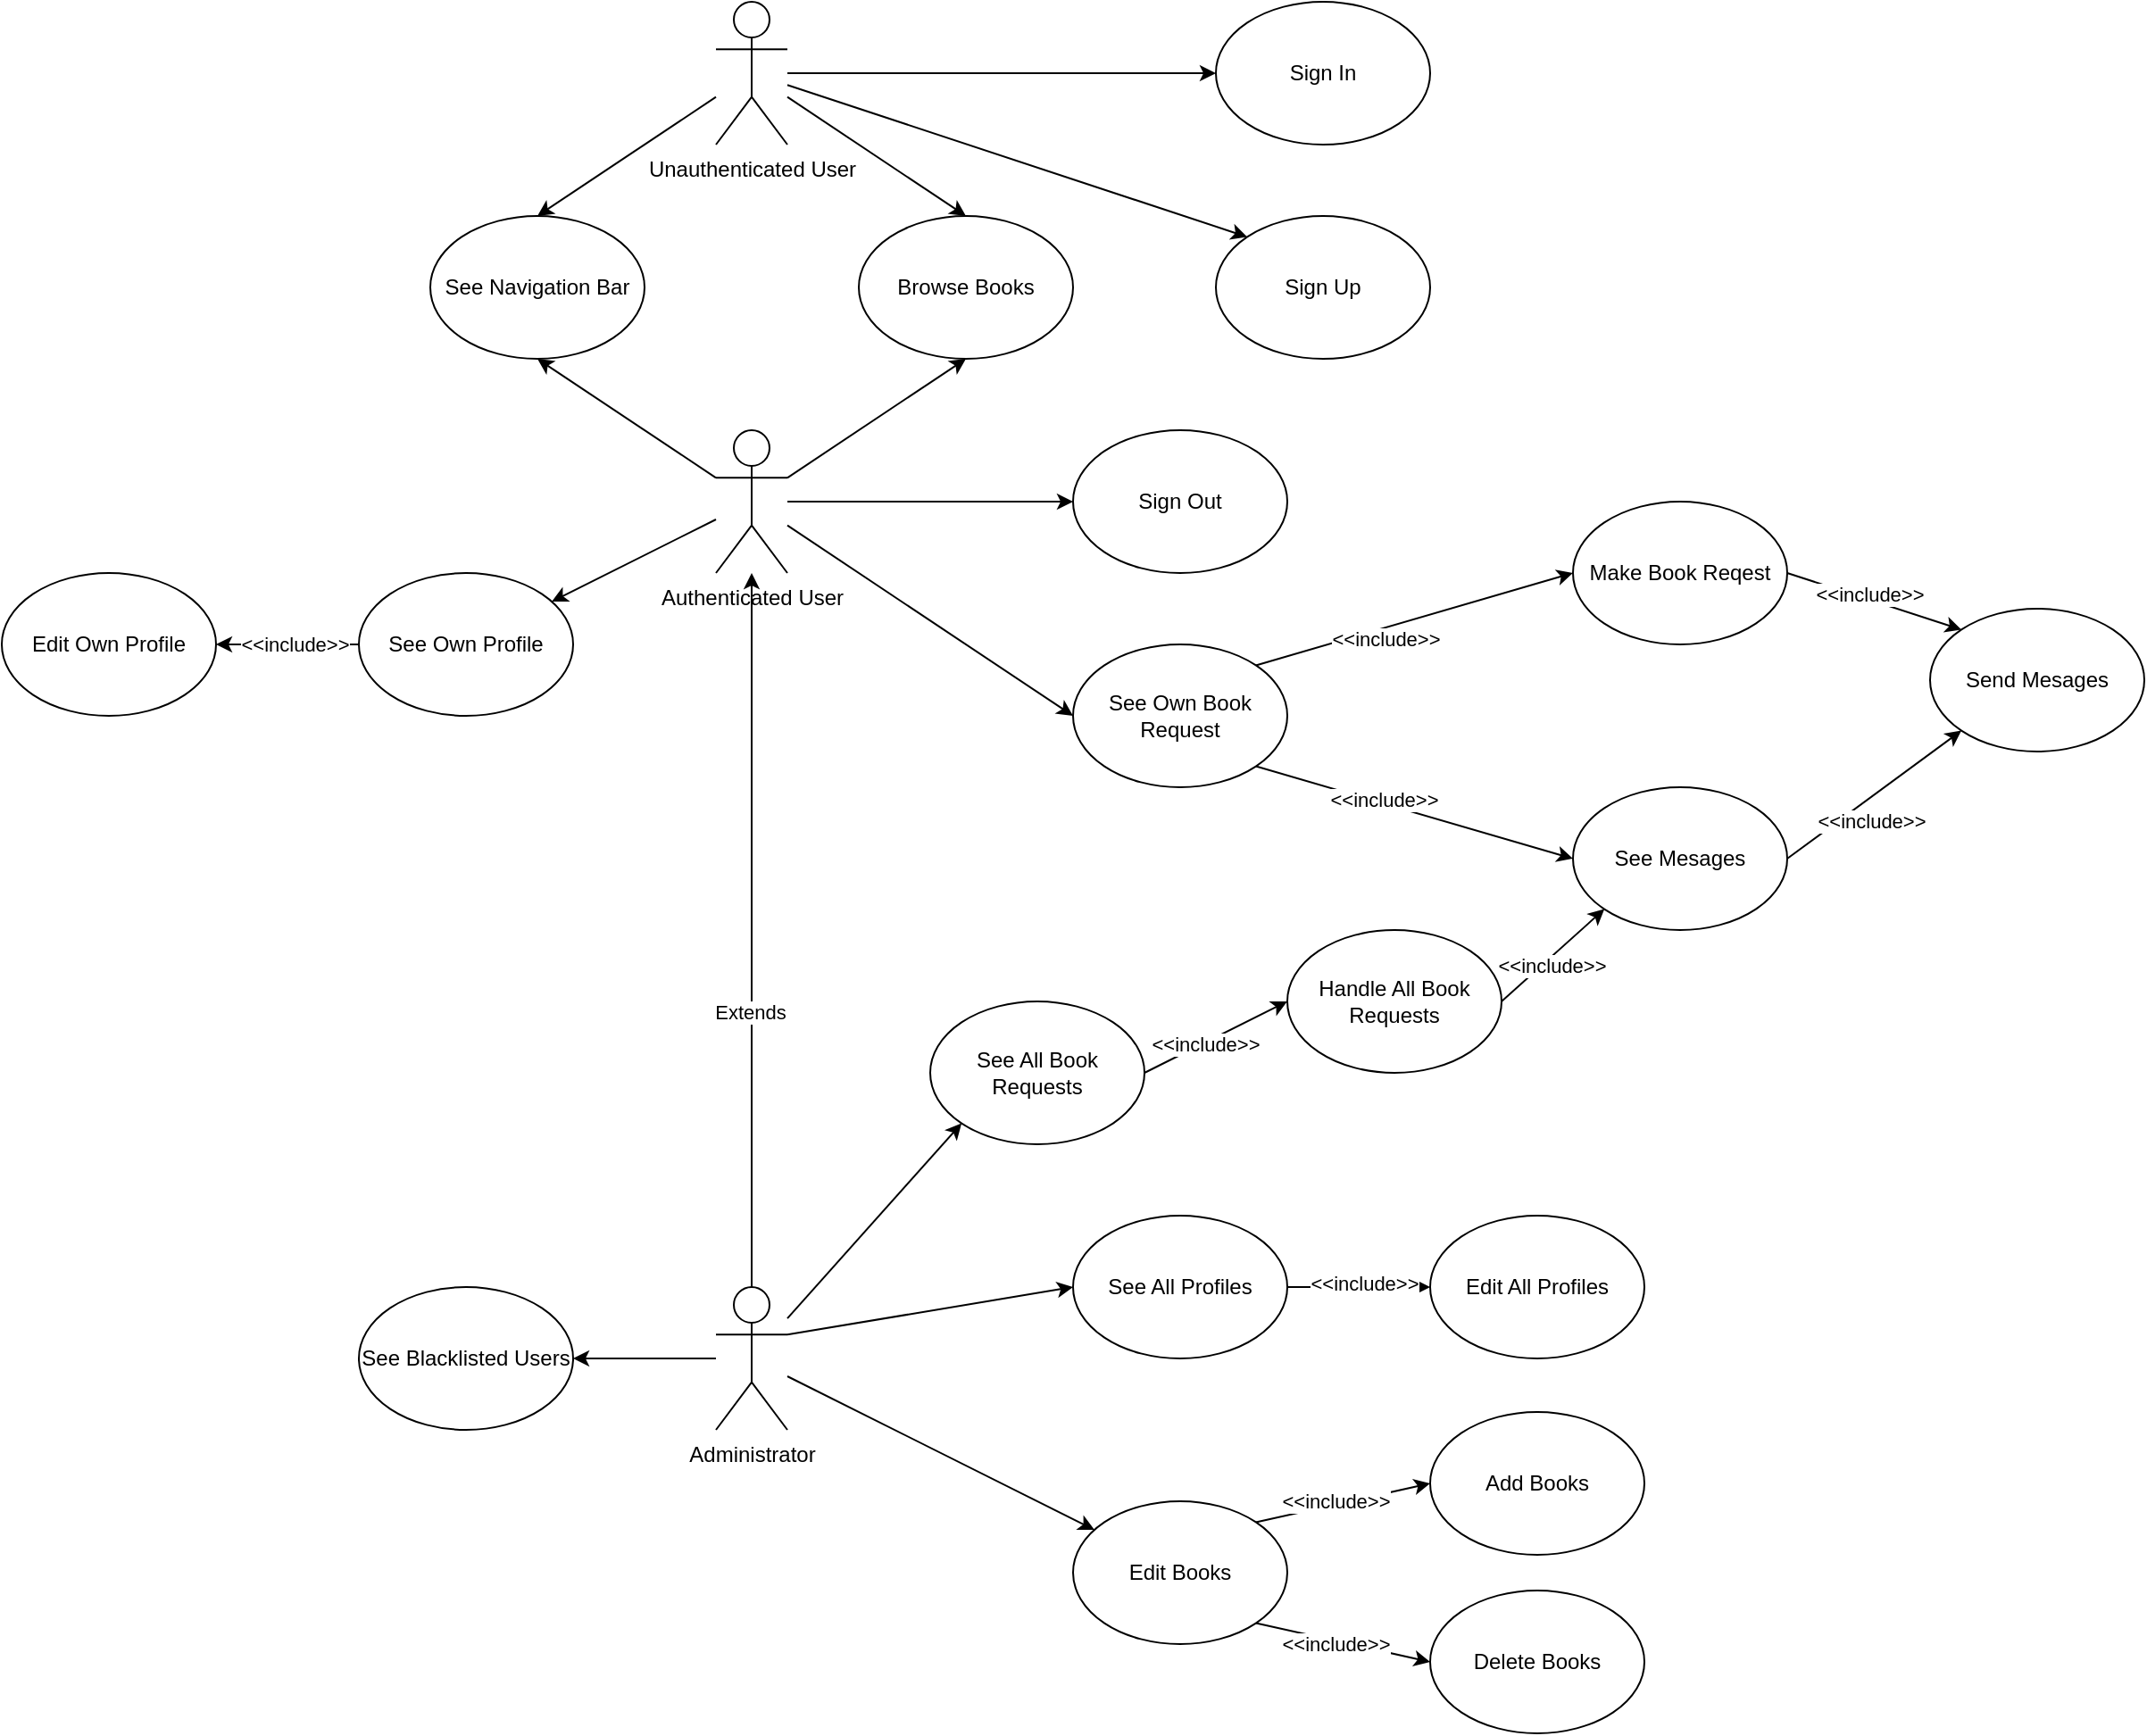 <mxfile version="14.5.1" type="device"><diagram id="xM2QIymzW_AOHvUP2f8j" name="Page-1"><mxGraphModel dx="1422" dy="832" grid="1" gridSize="10" guides="1" tooltips="1" connect="1" arrows="1" fold="1" page="1" pageScale="1" pageWidth="827" pageHeight="1169" math="0" shadow="0"><root><mxCell id="0"/><mxCell id="1" parent="0"/><mxCell id="ReG1ifNdui0wBBTLquDi-9" value="" style="rounded=0;orthogonalLoop=1;jettySize=auto;html=1;" parent="1" source="ReG1ifNdui0wBBTLquDi-4" target="ReG1ifNdui0wBBTLquDi-8" edge="1"><mxGeometry relative="1" as="geometry"/></mxCell><mxCell id="7u2IhiIv19Z7Fvut-mgv-1" style="rounded=0;orthogonalLoop=1;jettySize=auto;html=1;entryX=0.5;entryY=0;entryDx=0;entryDy=0;" parent="1" source="ReG1ifNdui0wBBTLquDi-4" target="ReG1ifNdui0wBBTLquDi-15" edge="1"><mxGeometry relative="1" as="geometry"/></mxCell><mxCell id="7u2IhiIv19Z7Fvut-mgv-2" style="edgeStyle=none;rounded=0;orthogonalLoop=1;jettySize=auto;html=1;entryX=0.5;entryY=0;entryDx=0;entryDy=0;" parent="1" source="ReG1ifNdui0wBBTLquDi-4" target="ReG1ifNdui0wBBTLquDi-45" edge="1"><mxGeometry relative="1" as="geometry"/></mxCell><mxCell id="ReG1ifNdui0wBBTLquDi-4" value="Unauthenticated User" style="shape=umlActor;verticalLabelPosition=bottom;verticalAlign=top;html=1;outlineConnect=0;" parent="1" vertex="1"><mxGeometry x="480" y="40" width="40" height="80" as="geometry"/></mxCell><mxCell id="ReG1ifNdui0wBBTLquDi-8" value="Sign In" style="ellipse;whiteSpace=wrap;html=1;verticalAlign=middle;" parent="1" vertex="1"><mxGeometry x="760" y="40" width="120" height="80" as="geometry"/></mxCell><mxCell id="ReG1ifNdui0wBBTLquDi-12" value="" style="edgeStyle=orthogonalEdgeStyle;rounded=0;orthogonalLoop=1;jettySize=auto;html=1;entryX=0;entryY=0.5;entryDx=0;entryDy=0;" parent="1" source="ReG1ifNdui0wBBTLquDi-10" target="ReG1ifNdui0wBBTLquDi-11" edge="1"><mxGeometry relative="1" as="geometry"/></mxCell><mxCell id="ReG1ifNdui0wBBTLquDi-10" value="Authenticated User" style="shape=umlActor;verticalLabelPosition=bottom;verticalAlign=top;html=1;outlineConnect=0;" parent="1" vertex="1"><mxGeometry x="480" y="280" width="40" height="80" as="geometry"/></mxCell><mxCell id="ReG1ifNdui0wBBTLquDi-11" value="Sign Out" style="ellipse;whiteSpace=wrap;html=1;verticalAlign=middle;" parent="1" vertex="1"><mxGeometry x="680" y="280" width="120" height="80" as="geometry"/></mxCell><mxCell id="ReG1ifNdui0wBBTLquDi-13" value="Make Book Reqest" style="ellipse;whiteSpace=wrap;html=1;verticalAlign=middle;" parent="1" vertex="1"><mxGeometry x="960" y="320" width="120" height="80" as="geometry"/></mxCell><mxCell id="ReG1ifNdui0wBBTLquDi-15" value="Browse Books" style="ellipse;whiteSpace=wrap;html=1;verticalAlign=middle;" parent="1" vertex="1"><mxGeometry x="560" y="160" width="120" height="80" as="geometry"/></mxCell><mxCell id="ReG1ifNdui0wBBTLquDi-16" value="" style="endArrow=classic;html=1;entryX=0.5;entryY=1;entryDx=0;entryDy=0;" parent="1" source="ReG1ifNdui0wBBTLquDi-10" target="ReG1ifNdui0wBBTLquDi-15" edge="1"><mxGeometry width="50" height="50" relative="1" as="geometry"><mxPoint x="530" y="346.006" as="sourcePoint"/><mxPoint x="667.574" y="421.716" as="targetPoint"/></mxGeometry></mxCell><mxCell id="ReG1ifNdui0wBBTLquDi-22" value="" style="rounded=0;orthogonalLoop=1;jettySize=auto;html=1;" parent="1" source="ReG1ifNdui0wBBTLquDi-17" target="ReG1ifNdui0wBBTLquDi-21" edge="1"><mxGeometry relative="1" as="geometry"/></mxCell><mxCell id="ReG1ifNdui0wBBTLquDi-37" style="edgeStyle=orthogonalEdgeStyle;rounded=0;orthogonalLoop=1;jettySize=auto;html=1;" parent="1" source="ReG1ifNdui0wBBTLquDi-17" target="ReG1ifNdui0wBBTLquDi-10" edge="1"><mxGeometry relative="1" as="geometry"/></mxCell><mxCell id="ReG1ifNdui0wBBTLquDi-38" value="Extends" style="edgeLabel;html=1;align=center;verticalAlign=middle;resizable=0;points=[];" parent="ReG1ifNdui0wBBTLquDi-37" vertex="1" connectable="0"><mxGeometry x="-0.229" y="1" relative="1" as="geometry"><mxPoint as="offset"/></mxGeometry></mxCell><mxCell id="7u2IhiIv19Z7Fvut-mgv-7" style="edgeStyle=none;rounded=0;orthogonalLoop=1;jettySize=auto;html=1;exitX=1;exitY=0.333;exitDx=0;exitDy=0;exitPerimeter=0;entryX=0;entryY=0.5;entryDx=0;entryDy=0;" parent="1" source="ReG1ifNdui0wBBTLquDi-17" target="7u2IhiIv19Z7Fvut-mgv-6" edge="1"><mxGeometry relative="1" as="geometry"/></mxCell><mxCell id="ReG1ifNdui0wBBTLquDi-17" value="&lt;div&gt;Administrator&lt;/div&gt;&lt;div&gt;&lt;br&gt;&lt;/div&gt;" style="shape=umlActor;verticalLabelPosition=bottom;verticalAlign=top;html=1;outlineConnect=0;" parent="1" vertex="1"><mxGeometry x="480" y="760" width="40" height="80" as="geometry"/></mxCell><mxCell id="ReG1ifNdui0wBBTLquDi-21" value="Edit Books" style="ellipse;whiteSpace=wrap;html=1;verticalAlign=middle;" parent="1" vertex="1"><mxGeometry x="680" y="880" width="120" height="80" as="geometry"/></mxCell><mxCell id="ReG1ifNdui0wBBTLquDi-23" value="Add Books" style="ellipse;whiteSpace=wrap;html=1;verticalAlign=middle;" parent="1" vertex="1"><mxGeometry x="880" y="830" width="120" height="80" as="geometry"/></mxCell><mxCell id="ReG1ifNdui0wBBTLquDi-26" value="Delete Books" style="ellipse;whiteSpace=wrap;html=1;verticalAlign=middle;" parent="1" vertex="1"><mxGeometry x="880" y="930" width="120" height="80" as="geometry"/></mxCell><mxCell id="ReG1ifNdui0wBBTLquDi-30" value="" style="endArrow=classic;html=1;exitX=1;exitY=1;exitDx=0;exitDy=0;entryX=0;entryY=0.5;entryDx=0;entryDy=0;" parent="1" source="ReG1ifNdui0wBBTLquDi-21" target="ReG1ifNdui0wBBTLquDi-26" edge="1"><mxGeometry width="50" height="50" relative="1" as="geometry"><mxPoint x="612.57" y="541.382" as="sourcePoint"/><mxPoint x="940.57" y="956.51" as="targetPoint"/></mxGeometry></mxCell><mxCell id="ReG1ifNdui0wBBTLquDi-31" value="&amp;lt;&amp;lt;include&amp;gt;&amp;gt;" style="edgeLabel;html=1;align=center;verticalAlign=middle;resizable=0;points=[];" parent="ReG1ifNdui0wBBTLquDi-30" vertex="1" connectable="0"><mxGeometry x="-0.359" y="-1" relative="1" as="geometry"><mxPoint x="13.56" y="3.79" as="offset"/></mxGeometry></mxCell><mxCell id="ReG1ifNdui0wBBTLquDi-32" value="" style="endArrow=classic;html=1;entryX=0;entryY=0.5;entryDx=0;entryDy=0;exitX=1;exitY=0;exitDx=0;exitDy=0;" parent="1" source="ReG1ifNdui0wBBTLquDi-21" target="ReG1ifNdui0wBBTLquDi-23" edge="1"><mxGeometry width="50" height="50" relative="1" as="geometry"><mxPoint x="834.996" y="902.794" as="sourcePoint"/><mxPoint x="922.57" y="864.51" as="targetPoint"/></mxGeometry></mxCell><mxCell id="ReG1ifNdui0wBBTLquDi-33" value="&amp;lt;&amp;lt;include&amp;gt;&amp;gt;" style="edgeLabel;html=1;align=center;verticalAlign=middle;resizable=0;points=[];" parent="ReG1ifNdui0wBBTLquDi-32" vertex="1" connectable="0"><mxGeometry x="-0.359" y="-1" relative="1" as="geometry"><mxPoint x="13.12" y="-5.74" as="offset"/></mxGeometry></mxCell><mxCell id="ReG1ifNdui0wBBTLquDi-34" value="See Own Profile" style="ellipse;whiteSpace=wrap;html=1;verticalAlign=middle;" parent="1" vertex="1"><mxGeometry x="280" y="360" width="120" height="80" as="geometry"/></mxCell><mxCell id="ReG1ifNdui0wBBTLquDi-35" value="" style="endArrow=classic;html=1;" parent="1" source="ReG1ifNdui0wBBTLquDi-10" target="ReG1ifNdui0wBBTLquDi-34" edge="1"><mxGeometry width="50" height="50" relative="1" as="geometry"><mxPoint x="520" y="340" as="sourcePoint"/><mxPoint x="667.574" y="421.716" as="targetPoint"/></mxGeometry></mxCell><mxCell id="ReG1ifNdui0wBBTLquDi-41" value="Sign Up" style="ellipse;whiteSpace=wrap;html=1;verticalAlign=middle;" parent="1" vertex="1"><mxGeometry x="760" y="160" width="120" height="80" as="geometry"/></mxCell><mxCell id="ReG1ifNdui0wBBTLquDi-42" value="" style="endArrow=classic;html=1;entryX=0;entryY=0;entryDx=0;entryDy=0;" parent="1" source="ReG1ifNdui0wBBTLquDi-4" target="ReG1ifNdui0wBBTLquDi-41" edge="1"><mxGeometry width="50" height="50" relative="1" as="geometry"><mxPoint x="730" y="510" as="sourcePoint"/><mxPoint x="867.574" y="581.716" as="targetPoint"/></mxGeometry></mxCell><mxCell id="ReG1ifNdui0wBBTLquDi-43" value="See All Book Requests" style="ellipse;whiteSpace=wrap;html=1;verticalAlign=middle;" parent="1" vertex="1"><mxGeometry x="600" y="600" width="120" height="80" as="geometry"/></mxCell><mxCell id="ReG1ifNdui0wBBTLquDi-44" value="" style="endArrow=classic;html=1;entryX=0;entryY=1;entryDx=0;entryDy=0;" parent="1" source="ReG1ifNdui0wBBTLquDi-17" target="ReG1ifNdui0wBBTLquDi-43" edge="1"><mxGeometry width="50" height="50" relative="1" as="geometry"><mxPoint x="530.57" y="834.51" as="sourcePoint"/><mxPoint x="607.578" y="687.003" as="targetPoint"/></mxGeometry></mxCell><mxCell id="ReG1ifNdui0wBBTLquDi-45" value="See Navigation Bar" style="ellipse;whiteSpace=wrap;html=1;verticalAlign=middle;" parent="1" vertex="1"><mxGeometry x="320" y="160" width="120" height="80" as="geometry"/></mxCell><mxCell id="ReG1ifNdui0wBBTLquDi-46" value="" style="endArrow=classic;html=1;entryX=0.5;entryY=1;entryDx=0;entryDy=0;" parent="1" source="ReG1ifNdui0wBBTLquDi-10" target="ReG1ifNdui0wBBTLquDi-45" edge="1"><mxGeometry width="50" height="50" relative="1" as="geometry"><mxPoint x="530" y="350" as="sourcePoint"/><mxPoint x="790" y="390" as="targetPoint"/></mxGeometry></mxCell><mxCell id="ReG1ifNdui0wBBTLquDi-49" value="See Own Book Request" style="ellipse;whiteSpace=wrap;html=1;verticalAlign=middle;" parent="1" vertex="1"><mxGeometry x="680" y="400" width="120" height="80" as="geometry"/></mxCell><mxCell id="ReG1ifNdui0wBBTLquDi-50" value="" style="endArrow=classic;html=1;entryX=0;entryY=0.5;entryDx=0;entryDy=0;" parent="1" source="ReG1ifNdui0wBBTLquDi-10" target="ReG1ifNdui0wBBTLquDi-49" edge="1"><mxGeometry width="50" height="50" relative="1" as="geometry"><mxPoint x="530" y="357.936" as="sourcePoint"/><mxPoint x="661.574" y="541.716" as="targetPoint"/></mxGeometry></mxCell><mxCell id="ReG1ifNdui0wBBTLquDi-51" value="See Blacklisted Users" style="ellipse;whiteSpace=wrap;html=1;verticalAlign=middle;" parent="1" vertex="1"><mxGeometry x="280" y="760" width="120" height="80" as="geometry"/></mxCell><mxCell id="ReG1ifNdui0wBBTLquDi-52" value="" style="endArrow=classic;html=1;entryX=1;entryY=0.5;entryDx=0;entryDy=0;" parent="1" source="ReG1ifNdui0wBBTLquDi-17" target="ReG1ifNdui0wBBTLquDi-51" edge="1"><mxGeometry width="50" height="50" relative="1" as="geometry"><mxPoint x="530.57" y="834.51" as="sourcePoint"/><mxPoint x="384.996" y="876.226" as="targetPoint"/></mxGeometry></mxCell><mxCell id="7u2IhiIv19Z7Fvut-mgv-3" value="Edit Own Profile" style="ellipse;whiteSpace=wrap;html=1;verticalAlign=middle;" parent="1" vertex="1"><mxGeometry x="80" y="360" width="120" height="80" as="geometry"/></mxCell><mxCell id="7u2IhiIv19Z7Fvut-mgv-4" value="" style="endArrow=classic;html=1;exitX=0;exitY=0.5;exitDx=0;exitDy=0;entryX=1;entryY=0.5;entryDx=0;entryDy=0;" parent="1" source="ReG1ifNdui0wBBTLquDi-34" target="7u2IhiIv19Z7Fvut-mgv-3" edge="1"><mxGeometry width="50" height="50" relative="1" as="geometry"><mxPoint x="109.996" y="450.004" as="sourcePoint"/><mxPoint x="225.144" y="513.436" as="targetPoint"/></mxGeometry></mxCell><mxCell id="7u2IhiIv19Z7Fvut-mgv-5" value="&amp;lt;&amp;lt;include&amp;gt;&amp;gt;" style="edgeLabel;html=1;align=center;verticalAlign=middle;resizable=0;points=[];" parent="7u2IhiIv19Z7Fvut-mgv-4" vertex="1" connectable="0"><mxGeometry x="-0.359" y="-1" relative="1" as="geometry"><mxPoint x="-11" y="1" as="offset"/></mxGeometry></mxCell><mxCell id="7u2IhiIv19Z7Fvut-mgv-6" value="See All Profiles" style="ellipse;whiteSpace=wrap;html=1;verticalAlign=middle;" parent="1" vertex="1"><mxGeometry x="680" y="720" width="120" height="80" as="geometry"/></mxCell><mxCell id="7u2IhiIv19Z7Fvut-mgv-8" value="Edit All Profiles" style="ellipse;whiteSpace=wrap;html=1;verticalAlign=middle;" parent="1" vertex="1"><mxGeometry x="880" y="720" width="120" height="80" as="geometry"/></mxCell><mxCell id="7u2IhiIv19Z7Fvut-mgv-9" value="" style="endArrow=classic;html=1;exitX=1;exitY=0.5;exitDx=0;exitDy=0;entryX=0;entryY=0.5;entryDx=0;entryDy=0;" parent="1" source="7u2IhiIv19Z7Fvut-mgv-6" target="7u2IhiIv19Z7Fvut-mgv-8" edge="1"><mxGeometry width="50" height="50" relative="1" as="geometry"><mxPoint x="192.566" y="634.514" as="sourcePoint"/><mxPoint x="307.714" y="697.946" as="targetPoint"/></mxGeometry></mxCell><mxCell id="7u2IhiIv19Z7Fvut-mgv-10" value="&amp;lt;&amp;lt;include&amp;gt;&amp;gt;" style="edgeLabel;html=1;align=center;verticalAlign=middle;resizable=0;points=[];" parent="7u2IhiIv19Z7Fvut-mgv-9" vertex="1" connectable="0"><mxGeometry x="-0.359" y="-1" relative="1" as="geometry"><mxPoint x="17.74" y="-2.97" as="offset"/></mxGeometry></mxCell><mxCell id="7u2IhiIv19Z7Fvut-mgv-11" value="See Mesages" style="ellipse;whiteSpace=wrap;html=1;verticalAlign=middle;" parent="1" vertex="1"><mxGeometry x="960" y="480" width="120" height="80" as="geometry"/></mxCell><mxCell id="7u2IhiIv19Z7Fvut-mgv-12" value="Send Mesages" style="ellipse;whiteSpace=wrap;html=1;verticalAlign=middle;" parent="1" vertex="1"><mxGeometry x="1160" y="380" width="120" height="80" as="geometry"/></mxCell><mxCell id="7u2IhiIv19Z7Fvut-mgv-13" value="Handle All Book Requests" style="ellipse;whiteSpace=wrap;html=1;verticalAlign=middle;" parent="1" vertex="1"><mxGeometry x="800" y="560" width="120" height="80" as="geometry"/></mxCell><mxCell id="7u2IhiIv19Z7Fvut-mgv-14" value="" style="endArrow=classic;html=1;exitX=1;exitY=0;exitDx=0;exitDy=0;entryX=0;entryY=0.5;entryDx=0;entryDy=0;" parent="1" source="ReG1ifNdui0wBBTLquDi-49" target="ReG1ifNdui0wBBTLquDi-13" edge="1"><mxGeometry width="50" height="50" relative="1" as="geometry"><mxPoint x="109.996" y="450.004" as="sourcePoint"/><mxPoint x="225.144" y="513.436" as="targetPoint"/></mxGeometry></mxCell><mxCell id="7u2IhiIv19Z7Fvut-mgv-15" value="&amp;lt;&amp;lt;include&amp;gt;&amp;gt;" style="edgeLabel;html=1;align=center;verticalAlign=middle;resizable=0;points=[];" parent="7u2IhiIv19Z7Fvut-mgv-14" vertex="1" connectable="0"><mxGeometry x="-0.359" y="-1" relative="1" as="geometry"><mxPoint x="14.53" y="1" as="offset"/></mxGeometry></mxCell><mxCell id="7u2IhiIv19Z7Fvut-mgv-16" value="" style="endArrow=classic;html=1;exitX=1;exitY=0.5;exitDx=0;exitDy=0;entryX=0;entryY=0.5;entryDx=0;entryDy=0;" parent="1" source="ReG1ifNdui0wBBTLquDi-43" target="7u2IhiIv19Z7Fvut-mgv-13" edge="1"><mxGeometry width="50" height="50" relative="1" as="geometry"><mxPoint x="682.57" y="634.51" as="sourcePoint"/><mxPoint x="770" y="580" as="targetPoint"/></mxGeometry></mxCell><mxCell id="7u2IhiIv19Z7Fvut-mgv-17" value="&amp;lt;&amp;lt;include&amp;gt;&amp;gt;" style="edgeLabel;html=1;align=center;verticalAlign=middle;resizable=0;points=[];" parent="7u2IhiIv19Z7Fvut-mgv-16" vertex="1" connectable="0"><mxGeometry x="-0.359" y="-1" relative="1" as="geometry"><mxPoint x="7.61" y="-4.64" as="offset"/></mxGeometry></mxCell><mxCell id="7u2IhiIv19Z7Fvut-mgv-18" value="" style="endArrow=classic;html=1;exitX=1;exitY=1;exitDx=0;exitDy=0;entryX=0;entryY=0.5;entryDx=0;entryDy=0;" parent="1" source="ReG1ifNdui0wBBTLquDi-49" target="7u2IhiIv19Z7Fvut-mgv-11" edge="1"><mxGeometry width="50" height="50" relative="1" as="geometry"><mxPoint x="109.996" y="450.004" as="sourcePoint"/><mxPoint x="225.144" y="513.436" as="targetPoint"/></mxGeometry></mxCell><mxCell id="7u2IhiIv19Z7Fvut-mgv-19" value="&amp;lt;&amp;lt;include&amp;gt;&amp;gt;" style="edgeLabel;html=1;align=center;verticalAlign=middle;resizable=0;points=[];" parent="7u2IhiIv19Z7Fvut-mgv-18" vertex="1" connectable="0"><mxGeometry x="-0.359" y="-1" relative="1" as="geometry"><mxPoint x="14.53" y="1" as="offset"/></mxGeometry></mxCell><mxCell id="7u2IhiIv19Z7Fvut-mgv-20" value="" style="endArrow=classic;html=1;exitX=1;exitY=0.5;exitDx=0;exitDy=0;entryX=0;entryY=1;entryDx=0;entryDy=0;" parent="1" source="7u2IhiIv19Z7Fvut-mgv-13" target="7u2IhiIv19Z7Fvut-mgv-11" edge="1"><mxGeometry width="50" height="50" relative="1" as="geometry"><mxPoint x="109.996" y="450.004" as="sourcePoint"/><mxPoint x="225.144" y="513.436" as="targetPoint"/></mxGeometry></mxCell><mxCell id="7u2IhiIv19Z7Fvut-mgv-21" value="&amp;lt;&amp;lt;include&amp;gt;&amp;gt;" style="edgeLabel;html=1;align=center;verticalAlign=middle;resizable=0;points=[];" parent="7u2IhiIv19Z7Fvut-mgv-20" vertex="1" connectable="0"><mxGeometry x="-0.359" y="-1" relative="1" as="geometry"><mxPoint x="8.61" y="-4.49" as="offset"/></mxGeometry></mxCell><mxCell id="7u2IhiIv19Z7Fvut-mgv-22" value="" style="endArrow=classic;html=1;exitX=1;exitY=0.5;exitDx=0;exitDy=0;entryX=0;entryY=0;entryDx=0;entryDy=0;" parent="1" source="ReG1ifNdui0wBBTLquDi-13" target="7u2IhiIv19Z7Fvut-mgv-12" edge="1"><mxGeometry width="50" height="50" relative="1" as="geometry"><mxPoint x="109.996" y="450.004" as="sourcePoint"/><mxPoint x="225.144" y="513.436" as="targetPoint"/></mxGeometry></mxCell><mxCell id="7u2IhiIv19Z7Fvut-mgv-23" value="&amp;lt;&amp;lt;include&amp;gt;&amp;gt;" style="edgeLabel;html=1;align=center;verticalAlign=middle;resizable=0;points=[];" parent="7u2IhiIv19Z7Fvut-mgv-22" vertex="1" connectable="0"><mxGeometry x="-0.359" y="-1" relative="1" as="geometry"><mxPoint x="14.53" y="1" as="offset"/></mxGeometry></mxCell><mxCell id="7u2IhiIv19Z7Fvut-mgv-24" value="" style="endArrow=classic;html=1;exitX=1;exitY=0.5;exitDx=0;exitDy=0;entryX=0;entryY=1;entryDx=0;entryDy=0;" parent="1" source="7u2IhiIv19Z7Fvut-mgv-11" target="7u2IhiIv19Z7Fvut-mgv-12" edge="1"><mxGeometry width="50" height="50" relative="1" as="geometry"><mxPoint x="109.996" y="450.004" as="sourcePoint"/><mxPoint x="225.144" y="513.436" as="targetPoint"/></mxGeometry></mxCell><mxCell id="7u2IhiIv19Z7Fvut-mgv-25" value="&amp;lt;&amp;lt;include&amp;gt;&amp;gt;" style="edgeLabel;html=1;align=center;verticalAlign=middle;resizable=0;points=[];" parent="7u2IhiIv19Z7Fvut-mgv-24" vertex="1" connectable="0"><mxGeometry x="-0.359" y="-1" relative="1" as="geometry"><mxPoint x="14.53" y="1" as="offset"/></mxGeometry></mxCell></root></mxGraphModel></diagram></mxfile>